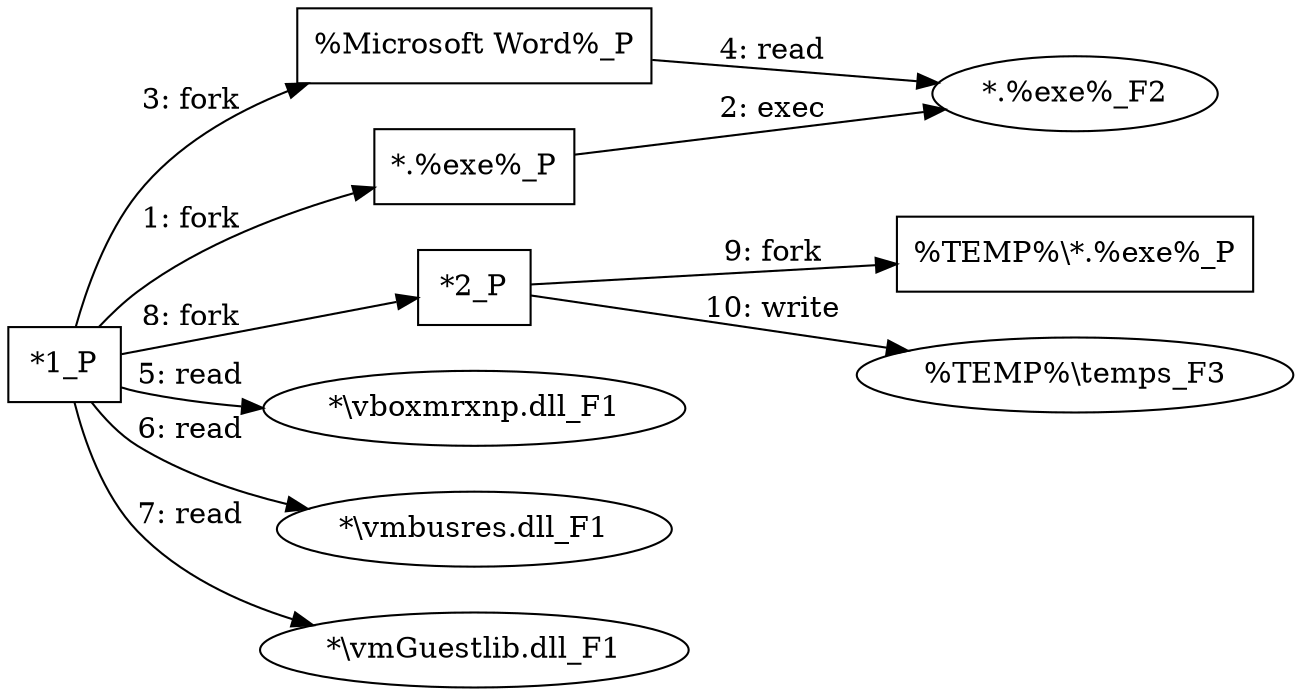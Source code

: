 digraph "DustySky_man.dot" {
rankdir="LR"
size="9"
fixedsize="false"
splines="true"
nodesep=0.3
ranksep=0
fontsize=10
overlap="scalexy"
engine= "neato"
	"*1_P" [node_type=Process shape=box]
	"\%Microsoft Word\%_P" [node_type=Process shape=box]
	"*2_P" [node_type=Process shape=box]
	"*.\%exe\%_P" [node_type=Process shape=box]
	"\%TEMP\%\\*.\%exe\%_P" [node_type=Process shape=box]
	"*.\%exe\%_F2" [node_type=File shape=ellipse]
	"*\\vboxmrxnp.dll_F1" [node_type=File shape=ellipse]
	"*\\vmbusres.dll_F1" [node_type=File shape=ellipse]
	"*\\vmGuestlib.dll_F1" [node_type=File shape=ellipse]
	"\%TEMP%\\temps_F3" [node_type=File shape=ellipse]
	"*1_P" -> "*.\%exe\%_P" [label="1: fork"]
	"*.\%exe\%_P" -> "*.\%exe\%_F2" [label="2: exec"]
	"*1_P" -> "\%Microsoft Word\%_P" [label="3: fork"]
	"\%Microsoft Word\%_P" -> "*.\%exe\%_F2" [label="4: read"]
	"*1_P" -> "*\\vboxmrxnp.dll_F1" [label="5: read"]
	"*1_P" -> "*\\vmbusres.dll_F1" [label="6: read"]
	"*1_P" -> "*\\vmGuestlib.dll_F1" [label="7: read"]
	"*1_P" -> "*2_P" [label="8: fork"]
	"*2_P" -> "\%TEMP\%\\*.\%exe\%_P" [label="9: fork"]
	"*2_P" -> "\%TEMP%\\temps_F3" [label="10: write"]
}
